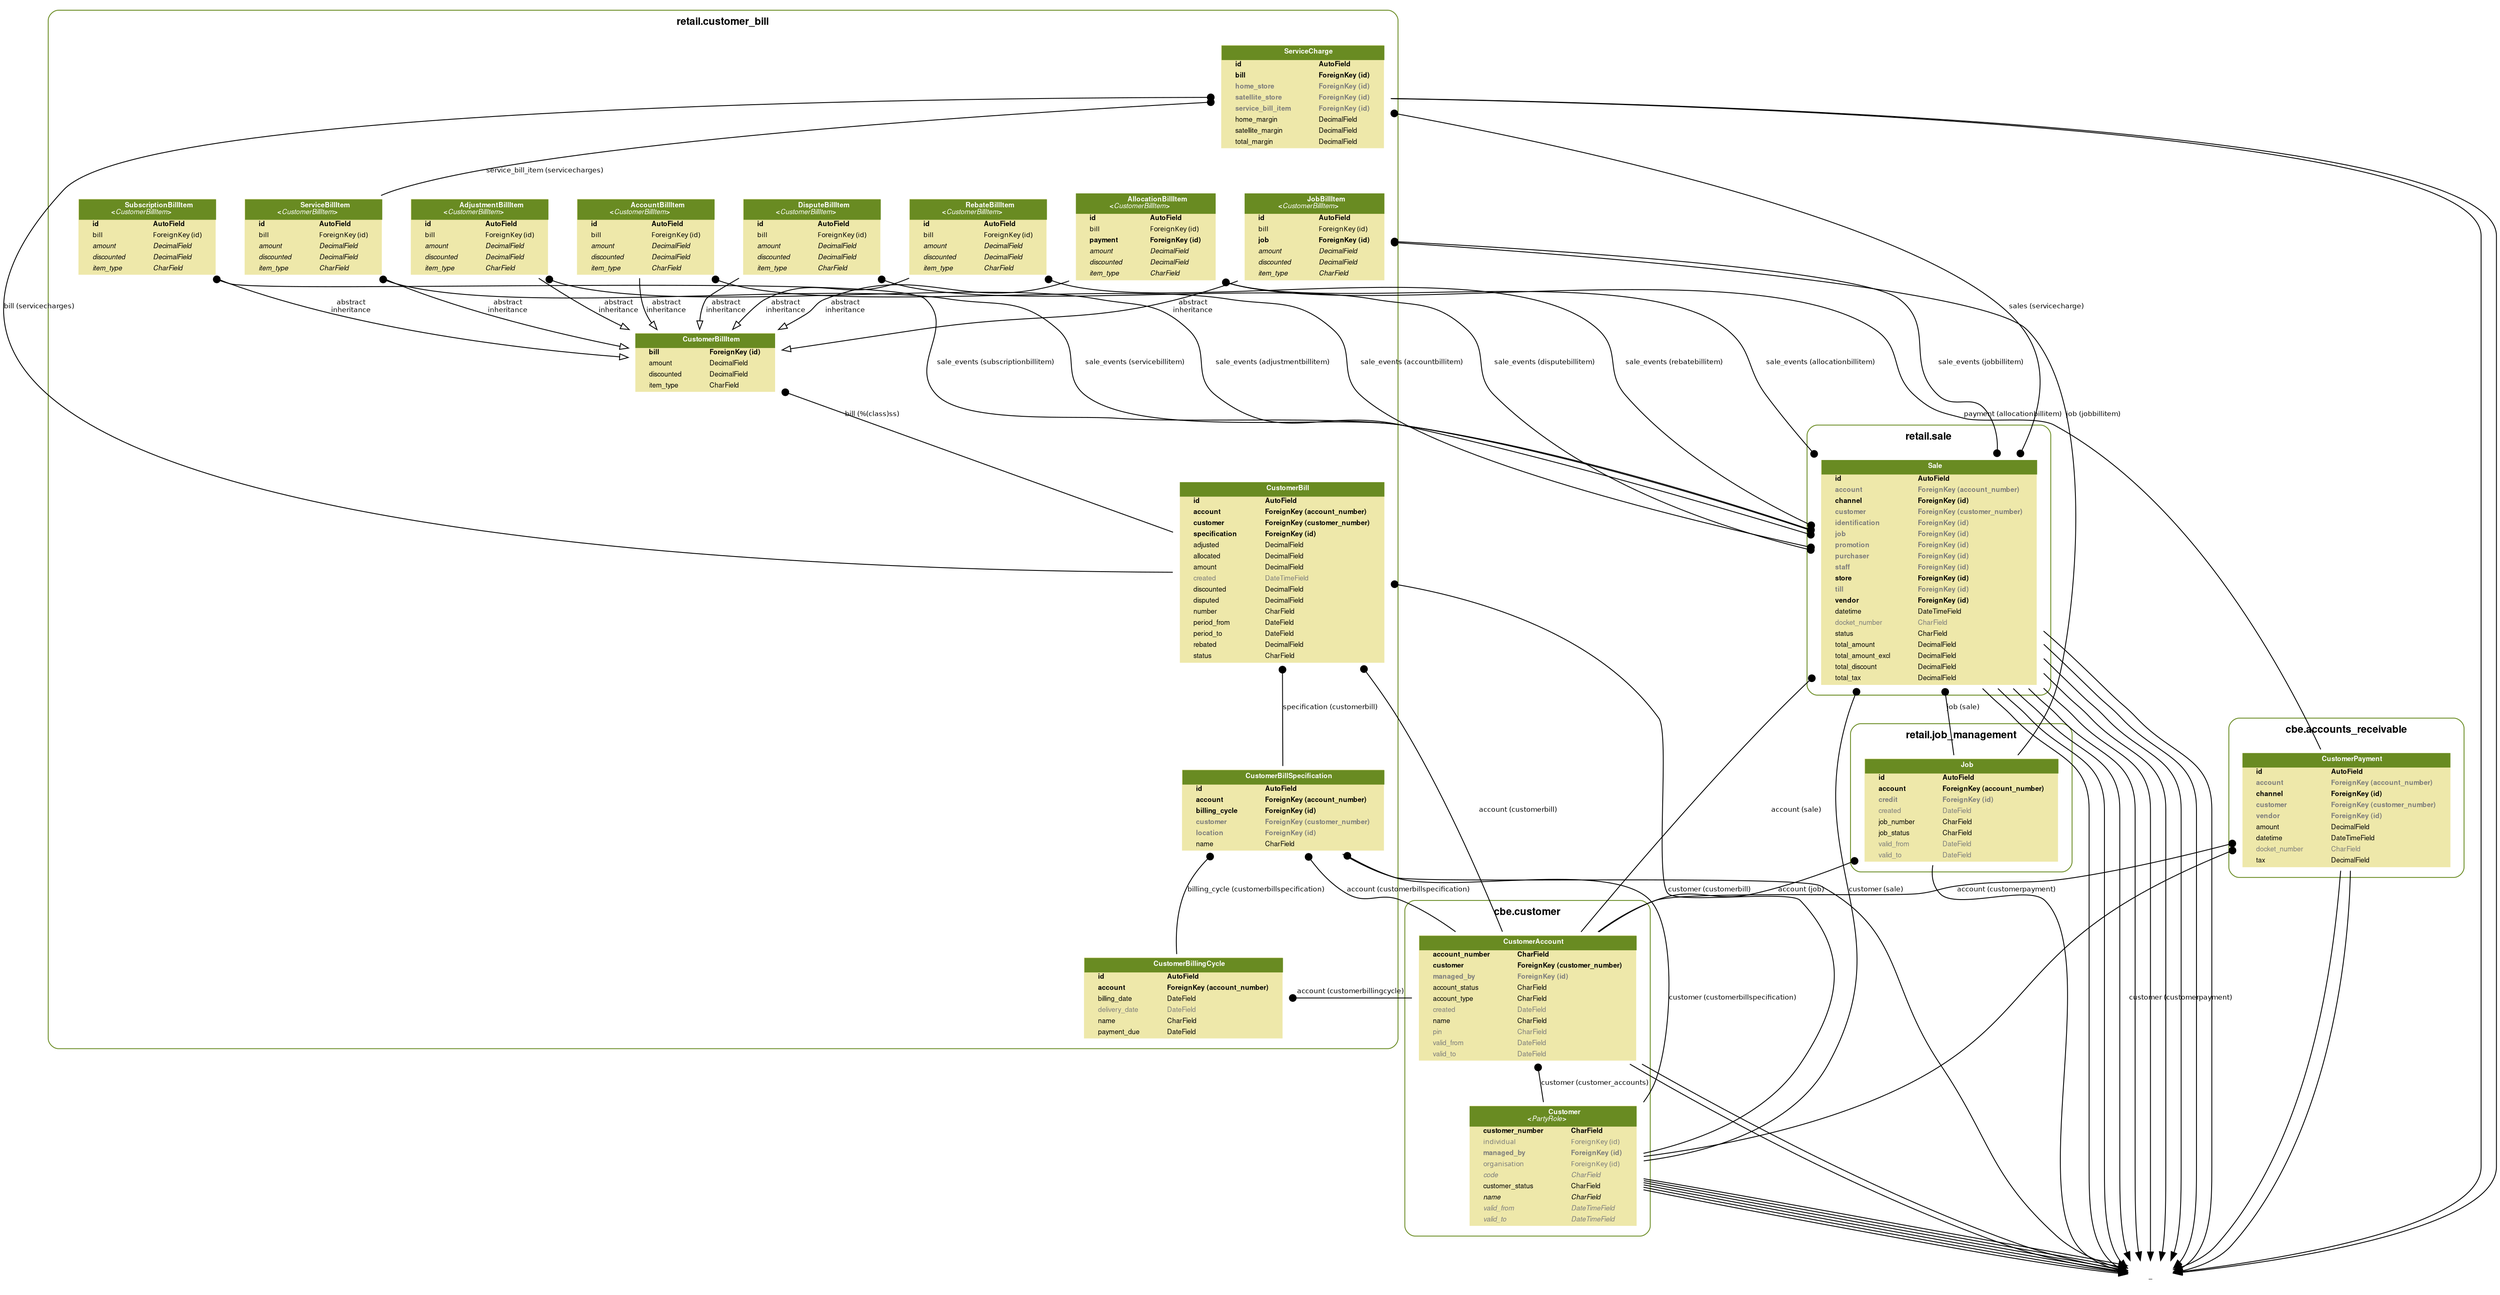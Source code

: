 digraph model_graph {
  // Dotfile by Django-Extensions graph_models
  // Created: 2018-01-16 10:15
  // Cli Options: -I CustomerBillingCycle,CustomerBillSpecification,CustomerBill,CustomerBillItem,AccountBillItem,JobBillItem,SubscriptionBillItem,ServiceBillItem,RebateBillItem,AllocationBillItem,AdjustmentBillItem,DisputeBillItem,ServiceCharge,Customer,CustomerAccount,Sale,Job,CustomerPayment

  fontname = "Helvetica"
  fontsize = 8
  splines  = true

  node [
    fontname = "Helvetica"
    fontsize = 8
    shape = "plaintext"
  ]

  edge [
    fontname = "Helvetica"
    fontsize = 8
  ]

  // Labels
  subgraph cluster_cbe_customer {
    label=<
          <TABLE BORDER="0" CELLBORDER="0" CELLSPACING="0">
          <TR><TD COLSPAN="2" CELLPADDING="4" ALIGN="CENTER">
          <FONT FACE="Helvetica Bold" COLOR="Black" POINT-SIZE="12">
          cbe.customer
          </FONT>
          </TD></TR>
          </TABLE>
          >
    color=olivedrab4
    style="rounded"
  
    cbe_customer_models_Customer [label=<
      <TABLE BGCOLOR="palegoldenrod" BORDER="0" CELLBORDER="0" CELLSPACING="0">
      <TR><TD COLSPAN="2" CELLPADDING="4" ALIGN="CENTER" BGCOLOR="olivedrab4">
      <FONT FACE="Helvetica Bold" COLOR="white">
      Customer<BR/>&lt;<FONT FACE="Helvetica Italic">PartyRole</FONT>&gt;
      </FONT></TD></TR>
    
      <TR><TD ALIGN="LEFT" BORDER="0">
      <FONT FACE="Helvetica Bold">customer_number</FONT>
      </TD><TD ALIGN="LEFT">
      <FONT FACE="Helvetica Bold">CharField</FONT>
      </TD></TR>
    
      <TR><TD ALIGN="LEFT" BORDER="0">
      <FONT COLOR="#7B7B7B" FACE="Helvetica ItalicBold">individual</FONT>
      </TD><TD ALIGN="LEFT">
      <FONT COLOR="#7B7B7B" FACE="Helvetica ItalicBold">ForeignKey (id)</FONT>
      </TD></TR>
    
      <TR><TD ALIGN="LEFT" BORDER="0">
      <FONT COLOR="#7B7B7B" FACE="Helvetica Bold">managed_by</FONT>
      </TD><TD ALIGN="LEFT">
      <FONT COLOR="#7B7B7B" FACE="Helvetica Bold">ForeignKey (id)</FONT>
      </TD></TR>
    
      <TR><TD ALIGN="LEFT" BORDER="0">
      <FONT COLOR="#7B7B7B" FACE="Helvetica ItalicBold">organisation</FONT>
      </TD><TD ALIGN="LEFT">
      <FONT COLOR="#7B7B7B" FACE="Helvetica ItalicBold">ForeignKey (id)</FONT>
      </TD></TR>
    
      <TR><TD ALIGN="LEFT" BORDER="0">
      <FONT COLOR="#7B7B7B" FACE="Helvetica Italic">code</FONT>
      </TD><TD ALIGN="LEFT">
      <FONT COLOR="#7B7B7B" FACE="Helvetica Italic">CharField</FONT>
      </TD></TR>
    
      <TR><TD ALIGN="LEFT" BORDER="0">
      <FONT FACE="Helvetica ">customer_status</FONT>
      </TD><TD ALIGN="LEFT">
      <FONT FACE="Helvetica ">CharField</FONT>
      </TD></TR>
    
      <TR><TD ALIGN="LEFT" BORDER="0">
      <FONT FACE="Helvetica Italic">name</FONT>
      </TD><TD ALIGN="LEFT">
      <FONT FACE="Helvetica Italic">CharField</FONT>
      </TD></TR>
    
      <TR><TD ALIGN="LEFT" BORDER="0">
      <FONT COLOR="#7B7B7B" FACE="Helvetica Italic">valid_from</FONT>
      </TD><TD ALIGN="LEFT">
      <FONT COLOR="#7B7B7B" FACE="Helvetica Italic">DateTimeField</FONT>
      </TD></TR>
    
      <TR><TD ALIGN="LEFT" BORDER="0">
      <FONT COLOR="#7B7B7B" FACE="Helvetica Italic">valid_to</FONT>
      </TD><TD ALIGN="LEFT">
      <FONT COLOR="#7B7B7B" FACE="Helvetica Italic">DateTimeField</FONT>
      </TD></TR>
    
      </TABLE>
      >]
  
    cbe_customer_models_CustomerAccount [label=<
      <TABLE BGCOLOR="palegoldenrod" BORDER="0" CELLBORDER="0" CELLSPACING="0">
      <TR><TD COLSPAN="2" CELLPADDING="4" ALIGN="CENTER" BGCOLOR="olivedrab4">
      <FONT FACE="Helvetica Bold" COLOR="white">
      CustomerAccount
      </FONT></TD></TR>
    
      <TR><TD ALIGN="LEFT" BORDER="0">
      <FONT FACE="Helvetica Bold">account_number</FONT>
      </TD><TD ALIGN="LEFT">
      <FONT FACE="Helvetica Bold">CharField</FONT>
      </TD></TR>
    
      <TR><TD ALIGN="LEFT" BORDER="0">
      <FONT FACE="Helvetica Bold">customer</FONT>
      </TD><TD ALIGN="LEFT">
      <FONT FACE="Helvetica Bold">ForeignKey (customer_number)</FONT>
      </TD></TR>
    
      <TR><TD ALIGN="LEFT" BORDER="0">
      <FONT COLOR="#7B7B7B" FACE="Helvetica Bold">managed_by</FONT>
      </TD><TD ALIGN="LEFT">
      <FONT COLOR="#7B7B7B" FACE="Helvetica Bold">ForeignKey (id)</FONT>
      </TD></TR>
    
      <TR><TD ALIGN="LEFT" BORDER="0">
      <FONT FACE="Helvetica ">account_status</FONT>
      </TD><TD ALIGN="LEFT">
      <FONT FACE="Helvetica ">CharField</FONT>
      </TD></TR>
    
      <TR><TD ALIGN="LEFT" BORDER="0">
      <FONT FACE="Helvetica ">account_type</FONT>
      </TD><TD ALIGN="LEFT">
      <FONT FACE="Helvetica ">CharField</FONT>
      </TD></TR>
    
      <TR><TD ALIGN="LEFT" BORDER="0">
      <FONT COLOR="#7B7B7B" FACE="Helvetica ">created</FONT>
      </TD><TD ALIGN="LEFT">
      <FONT COLOR="#7B7B7B" FACE="Helvetica ">DateField</FONT>
      </TD></TR>
    
      <TR><TD ALIGN="LEFT" BORDER="0">
      <FONT FACE="Helvetica ">name</FONT>
      </TD><TD ALIGN="LEFT">
      <FONT FACE="Helvetica ">CharField</FONT>
      </TD></TR>
    
      <TR><TD ALIGN="LEFT" BORDER="0">
      <FONT COLOR="#7B7B7B" FACE="Helvetica ">pin</FONT>
      </TD><TD ALIGN="LEFT">
      <FONT COLOR="#7B7B7B" FACE="Helvetica ">CharField</FONT>
      </TD></TR>
    
      <TR><TD ALIGN="LEFT" BORDER="0">
      <FONT COLOR="#7B7B7B" FACE="Helvetica ">valid_from</FONT>
      </TD><TD ALIGN="LEFT">
      <FONT COLOR="#7B7B7B" FACE="Helvetica ">DateField</FONT>
      </TD></TR>
    
      <TR><TD ALIGN="LEFT" BORDER="0">
      <FONT COLOR="#7B7B7B" FACE="Helvetica ">valid_to</FONT>
      </TD><TD ALIGN="LEFT">
      <FONT COLOR="#7B7B7B" FACE="Helvetica ">DateField</FONT>
      </TD></TR>
    
      </TABLE>
      >]

  }
  subgraph cluster_cbe_accounts_receivable {
    label=<
          <TABLE BORDER="0" CELLBORDER="0" CELLSPACING="0">
          <TR><TD COLSPAN="2" CELLPADDING="4" ALIGN="CENTER">
          <FONT FACE="Helvetica Bold" COLOR="Black" POINT-SIZE="12">
          cbe.accounts_receivable
          </FONT>
          </TD></TR>
          </TABLE>
          >
    color=olivedrab4
    style="rounded"
  
    cbe_accounts_receivable_models_CustomerPayment [label=<
      <TABLE BGCOLOR="palegoldenrod" BORDER="0" CELLBORDER="0" CELLSPACING="0">
      <TR><TD COLSPAN="2" CELLPADDING="4" ALIGN="CENTER" BGCOLOR="olivedrab4">
      <FONT FACE="Helvetica Bold" COLOR="white">
      CustomerPayment
      </FONT></TD></TR>
    
      <TR><TD ALIGN="LEFT" BORDER="0">
      <FONT FACE="Helvetica Bold">id</FONT>
      </TD><TD ALIGN="LEFT">
      <FONT FACE="Helvetica Bold">AutoField</FONT>
      </TD></TR>
    
      <TR><TD ALIGN="LEFT" BORDER="0">
      <FONT COLOR="#7B7B7B" FACE="Helvetica Bold">account</FONT>
      </TD><TD ALIGN="LEFT">
      <FONT COLOR="#7B7B7B" FACE="Helvetica Bold">ForeignKey (account_number)</FONT>
      </TD></TR>
    
      <TR><TD ALIGN="LEFT" BORDER="0">
      <FONT FACE="Helvetica Bold">channel</FONT>
      </TD><TD ALIGN="LEFT">
      <FONT FACE="Helvetica Bold">ForeignKey (id)</FONT>
      </TD></TR>
    
      <TR><TD ALIGN="LEFT" BORDER="0">
      <FONT COLOR="#7B7B7B" FACE="Helvetica Bold">customer</FONT>
      </TD><TD ALIGN="LEFT">
      <FONT COLOR="#7B7B7B" FACE="Helvetica Bold">ForeignKey (customer_number)</FONT>
      </TD></TR>
    
      <TR><TD ALIGN="LEFT" BORDER="0">
      <FONT COLOR="#7B7B7B" FACE="Helvetica Bold">vendor</FONT>
      </TD><TD ALIGN="LEFT">
      <FONT COLOR="#7B7B7B" FACE="Helvetica Bold">ForeignKey (id)</FONT>
      </TD></TR>
    
      <TR><TD ALIGN="LEFT" BORDER="0">
      <FONT FACE="Helvetica ">amount</FONT>
      </TD><TD ALIGN="LEFT">
      <FONT FACE="Helvetica ">DecimalField</FONT>
      </TD></TR>
    
      <TR><TD ALIGN="LEFT" BORDER="0">
      <FONT FACE="Helvetica ">datetime</FONT>
      </TD><TD ALIGN="LEFT">
      <FONT FACE="Helvetica ">DateTimeField</FONT>
      </TD></TR>
    
      <TR><TD ALIGN="LEFT" BORDER="0">
      <FONT COLOR="#7B7B7B" FACE="Helvetica ">docket_number</FONT>
      </TD><TD ALIGN="LEFT">
      <FONT COLOR="#7B7B7B" FACE="Helvetica ">CharField</FONT>
      </TD></TR>
    
      <TR><TD ALIGN="LEFT" BORDER="0">
      <FONT FACE="Helvetica ">tax</FONT>
      </TD><TD ALIGN="LEFT">
      <FONT FACE="Helvetica ">DecimalField</FONT>
      </TD></TR>
    
      </TABLE>
      >]

  }
  subgraph cluster_retail_sale {
    label=<
          <TABLE BORDER="0" CELLBORDER="0" CELLSPACING="0">
          <TR><TD COLSPAN="2" CELLPADDING="4" ALIGN="CENTER">
          <FONT FACE="Helvetica Bold" COLOR="Black" POINT-SIZE="12">
          retail.sale
          </FONT>
          </TD></TR>
          </TABLE>
          >
    color=olivedrab4
    style="rounded"
  
    retail_sale_models_Sale [label=<
      <TABLE BGCOLOR="palegoldenrod" BORDER="0" CELLBORDER="0" CELLSPACING="0">
      <TR><TD COLSPAN="2" CELLPADDING="4" ALIGN="CENTER" BGCOLOR="olivedrab4">
      <FONT FACE="Helvetica Bold" COLOR="white">
      Sale
      </FONT></TD></TR>
    
      <TR><TD ALIGN="LEFT" BORDER="0">
      <FONT FACE="Helvetica Bold">id</FONT>
      </TD><TD ALIGN="LEFT">
      <FONT FACE="Helvetica Bold">AutoField</FONT>
      </TD></TR>
    
      <TR><TD ALIGN="LEFT" BORDER="0">
      <FONT COLOR="#7B7B7B" FACE="Helvetica Bold">account</FONT>
      </TD><TD ALIGN="LEFT">
      <FONT COLOR="#7B7B7B" FACE="Helvetica Bold">ForeignKey (account_number)</FONT>
      </TD></TR>
    
      <TR><TD ALIGN="LEFT" BORDER="0">
      <FONT FACE="Helvetica Bold">channel</FONT>
      </TD><TD ALIGN="LEFT">
      <FONT FACE="Helvetica Bold">ForeignKey (id)</FONT>
      </TD></TR>
    
      <TR><TD ALIGN="LEFT" BORDER="0">
      <FONT COLOR="#7B7B7B" FACE="Helvetica Bold">customer</FONT>
      </TD><TD ALIGN="LEFT">
      <FONT COLOR="#7B7B7B" FACE="Helvetica Bold">ForeignKey (customer_number)</FONT>
      </TD></TR>
    
      <TR><TD ALIGN="LEFT" BORDER="0">
      <FONT COLOR="#7B7B7B" FACE="Helvetica Bold">identification</FONT>
      </TD><TD ALIGN="LEFT">
      <FONT COLOR="#7B7B7B" FACE="Helvetica Bold">ForeignKey (id)</FONT>
      </TD></TR>
    
      <TR><TD ALIGN="LEFT" BORDER="0">
      <FONT COLOR="#7B7B7B" FACE="Helvetica Bold">job</FONT>
      </TD><TD ALIGN="LEFT">
      <FONT COLOR="#7B7B7B" FACE="Helvetica Bold">ForeignKey (id)</FONT>
      </TD></TR>
    
      <TR><TD ALIGN="LEFT" BORDER="0">
      <FONT COLOR="#7B7B7B" FACE="Helvetica Bold">promotion</FONT>
      </TD><TD ALIGN="LEFT">
      <FONT COLOR="#7B7B7B" FACE="Helvetica Bold">ForeignKey (id)</FONT>
      </TD></TR>
    
      <TR><TD ALIGN="LEFT" BORDER="0">
      <FONT COLOR="#7B7B7B" FACE="Helvetica Bold">purchaser</FONT>
      </TD><TD ALIGN="LEFT">
      <FONT COLOR="#7B7B7B" FACE="Helvetica Bold">ForeignKey (id)</FONT>
      </TD></TR>
    
      <TR><TD ALIGN="LEFT" BORDER="0">
      <FONT COLOR="#7B7B7B" FACE="Helvetica Bold">staff</FONT>
      </TD><TD ALIGN="LEFT">
      <FONT COLOR="#7B7B7B" FACE="Helvetica Bold">ForeignKey (id)</FONT>
      </TD></TR>
    
      <TR><TD ALIGN="LEFT" BORDER="0">
      <FONT FACE="Helvetica Bold">store</FONT>
      </TD><TD ALIGN="LEFT">
      <FONT FACE="Helvetica Bold">ForeignKey (id)</FONT>
      </TD></TR>
    
      <TR><TD ALIGN="LEFT" BORDER="0">
      <FONT COLOR="#7B7B7B" FACE="Helvetica Bold">till</FONT>
      </TD><TD ALIGN="LEFT">
      <FONT COLOR="#7B7B7B" FACE="Helvetica Bold">ForeignKey (id)</FONT>
      </TD></TR>
    
      <TR><TD ALIGN="LEFT" BORDER="0">
      <FONT FACE="Helvetica Bold">vendor</FONT>
      </TD><TD ALIGN="LEFT">
      <FONT FACE="Helvetica Bold">ForeignKey (id)</FONT>
      </TD></TR>
    
      <TR><TD ALIGN="LEFT" BORDER="0">
      <FONT FACE="Helvetica ">datetime</FONT>
      </TD><TD ALIGN="LEFT">
      <FONT FACE="Helvetica ">DateTimeField</FONT>
      </TD></TR>
    
      <TR><TD ALIGN="LEFT" BORDER="0">
      <FONT COLOR="#7B7B7B" FACE="Helvetica ">docket_number</FONT>
      </TD><TD ALIGN="LEFT">
      <FONT COLOR="#7B7B7B" FACE="Helvetica ">CharField</FONT>
      </TD></TR>
    
      <TR><TD ALIGN="LEFT" BORDER="0">
      <FONT FACE="Helvetica ">status</FONT>
      </TD><TD ALIGN="LEFT">
      <FONT FACE="Helvetica ">CharField</FONT>
      </TD></TR>
    
      <TR><TD ALIGN="LEFT" BORDER="0">
      <FONT FACE="Helvetica ">total_amount</FONT>
      </TD><TD ALIGN="LEFT">
      <FONT FACE="Helvetica ">DecimalField</FONT>
      </TD></TR>
    
      <TR><TD ALIGN="LEFT" BORDER="0">
      <FONT FACE="Helvetica ">total_amount_excl</FONT>
      </TD><TD ALIGN="LEFT">
      <FONT FACE="Helvetica ">DecimalField</FONT>
      </TD></TR>
    
      <TR><TD ALIGN="LEFT" BORDER="0">
      <FONT FACE="Helvetica ">total_discount</FONT>
      </TD><TD ALIGN="LEFT">
      <FONT FACE="Helvetica ">DecimalField</FONT>
      </TD></TR>
    
      <TR><TD ALIGN="LEFT" BORDER="0">
      <FONT FACE="Helvetica ">total_tax</FONT>
      </TD><TD ALIGN="LEFT">
      <FONT FACE="Helvetica ">DecimalField</FONT>
      </TD></TR>
    
      </TABLE>
      >]

  }
  subgraph cluster_retail_customer_bill {
    label=<
          <TABLE BORDER="0" CELLBORDER="0" CELLSPACING="0">
          <TR><TD COLSPAN="2" CELLPADDING="4" ALIGN="CENTER">
          <FONT FACE="Helvetica Bold" COLOR="Black" POINT-SIZE="12">
          retail.customer_bill
          </FONT>
          </TD></TR>
          </TABLE>
          >
    color=olivedrab4
    style="rounded"
  
    retail_customer_bill_models_CustomerBillItem [label=<
      <TABLE BGCOLOR="palegoldenrod" BORDER="0" CELLBORDER="0" CELLSPACING="0">
      <TR><TD COLSPAN="2" CELLPADDING="4" ALIGN="CENTER" BGCOLOR="olivedrab4">
      <FONT FACE="Helvetica Bold" COLOR="white">
      CustomerBillItem
      </FONT></TD></TR>
    
      <TR><TD ALIGN="LEFT" BORDER="0">
      <FONT FACE="Helvetica Bold">bill</FONT>
      </TD><TD ALIGN="LEFT">
      <FONT FACE="Helvetica Bold">ForeignKey (id)</FONT>
      </TD></TR>
    
      <TR><TD ALIGN="LEFT" BORDER="0">
      <FONT FACE="Helvetica ">amount</FONT>
      </TD><TD ALIGN="LEFT">
      <FONT FACE="Helvetica ">DecimalField</FONT>
      </TD></TR>
    
      <TR><TD ALIGN="LEFT" BORDER="0">
      <FONT FACE="Helvetica ">discounted</FONT>
      </TD><TD ALIGN="LEFT">
      <FONT FACE="Helvetica ">DecimalField</FONT>
      </TD></TR>
    
      <TR><TD ALIGN="LEFT" BORDER="0">
      <FONT FACE="Helvetica ">item_type</FONT>
      </TD><TD ALIGN="LEFT">
      <FONT FACE="Helvetica ">CharField</FONT>
      </TD></TR>
    
      </TABLE>
      >]
  
    retail_customer_bill_models_CustomerBillingCycle [label=<
      <TABLE BGCOLOR="palegoldenrod" BORDER="0" CELLBORDER="0" CELLSPACING="0">
      <TR><TD COLSPAN="2" CELLPADDING="4" ALIGN="CENTER" BGCOLOR="olivedrab4">
      <FONT FACE="Helvetica Bold" COLOR="white">
      CustomerBillingCycle
      </FONT></TD></TR>
    
      <TR><TD ALIGN="LEFT" BORDER="0">
      <FONT FACE="Helvetica Bold">id</FONT>
      </TD><TD ALIGN="LEFT">
      <FONT FACE="Helvetica Bold">AutoField</FONT>
      </TD></TR>
    
      <TR><TD ALIGN="LEFT" BORDER="0">
      <FONT FACE="Helvetica Bold">account</FONT>
      </TD><TD ALIGN="LEFT">
      <FONT FACE="Helvetica Bold">ForeignKey (account_number)</FONT>
      </TD></TR>
    
      <TR><TD ALIGN="LEFT" BORDER="0">
      <FONT FACE="Helvetica ">billing_date</FONT>
      </TD><TD ALIGN="LEFT">
      <FONT FACE="Helvetica ">DateField</FONT>
      </TD></TR>
    
      <TR><TD ALIGN="LEFT" BORDER="0">
      <FONT COLOR="#7B7B7B" FACE="Helvetica ">delivery_date</FONT>
      </TD><TD ALIGN="LEFT">
      <FONT COLOR="#7B7B7B" FACE="Helvetica ">DateField</FONT>
      </TD></TR>
    
      <TR><TD ALIGN="LEFT" BORDER="0">
      <FONT FACE="Helvetica ">name</FONT>
      </TD><TD ALIGN="LEFT">
      <FONT FACE="Helvetica ">CharField</FONT>
      </TD></TR>
    
      <TR><TD ALIGN="LEFT" BORDER="0">
      <FONT FACE="Helvetica ">payment_due</FONT>
      </TD><TD ALIGN="LEFT">
      <FONT FACE="Helvetica ">DateField</FONT>
      </TD></TR>
    
      </TABLE>
      >]
  
    retail_customer_bill_models_CustomerBillSpecification [label=<
      <TABLE BGCOLOR="palegoldenrod" BORDER="0" CELLBORDER="0" CELLSPACING="0">
      <TR><TD COLSPAN="2" CELLPADDING="4" ALIGN="CENTER" BGCOLOR="olivedrab4">
      <FONT FACE="Helvetica Bold" COLOR="white">
      CustomerBillSpecification
      </FONT></TD></TR>
    
      <TR><TD ALIGN="LEFT" BORDER="0">
      <FONT FACE="Helvetica Bold">id</FONT>
      </TD><TD ALIGN="LEFT">
      <FONT FACE="Helvetica Bold">AutoField</FONT>
      </TD></TR>
    
      <TR><TD ALIGN="LEFT" BORDER="0">
      <FONT FACE="Helvetica Bold">account</FONT>
      </TD><TD ALIGN="LEFT">
      <FONT FACE="Helvetica Bold">ForeignKey (account_number)</FONT>
      </TD></TR>
    
      <TR><TD ALIGN="LEFT" BORDER="0">
      <FONT FACE="Helvetica Bold">billing_cycle</FONT>
      </TD><TD ALIGN="LEFT">
      <FONT FACE="Helvetica Bold">ForeignKey (id)</FONT>
      </TD></TR>
    
      <TR><TD ALIGN="LEFT" BORDER="0">
      <FONT COLOR="#7B7B7B" FACE="Helvetica Bold">customer</FONT>
      </TD><TD ALIGN="LEFT">
      <FONT COLOR="#7B7B7B" FACE="Helvetica Bold">ForeignKey (customer_number)</FONT>
      </TD></TR>
    
      <TR><TD ALIGN="LEFT" BORDER="0">
      <FONT COLOR="#7B7B7B" FACE="Helvetica Bold">location</FONT>
      </TD><TD ALIGN="LEFT">
      <FONT COLOR="#7B7B7B" FACE="Helvetica Bold">ForeignKey (id)</FONT>
      </TD></TR>
    
      <TR><TD ALIGN="LEFT" BORDER="0">
      <FONT FACE="Helvetica ">name</FONT>
      </TD><TD ALIGN="LEFT">
      <FONT FACE="Helvetica ">CharField</FONT>
      </TD></TR>
    
      </TABLE>
      >]
  
    retail_customer_bill_models_CustomerBill [label=<
      <TABLE BGCOLOR="palegoldenrod" BORDER="0" CELLBORDER="0" CELLSPACING="0">
      <TR><TD COLSPAN="2" CELLPADDING="4" ALIGN="CENTER" BGCOLOR="olivedrab4">
      <FONT FACE="Helvetica Bold" COLOR="white">
      CustomerBill
      </FONT></TD></TR>
    
      <TR><TD ALIGN="LEFT" BORDER="0">
      <FONT FACE="Helvetica Bold">id</FONT>
      </TD><TD ALIGN="LEFT">
      <FONT FACE="Helvetica Bold">AutoField</FONT>
      </TD></TR>
    
      <TR><TD ALIGN="LEFT" BORDER="0">
      <FONT FACE="Helvetica Bold">account</FONT>
      </TD><TD ALIGN="LEFT">
      <FONT FACE="Helvetica Bold">ForeignKey (account_number)</FONT>
      </TD></TR>
    
      <TR><TD ALIGN="LEFT" BORDER="0">
      <FONT FACE="Helvetica Bold">customer</FONT>
      </TD><TD ALIGN="LEFT">
      <FONT FACE="Helvetica Bold">ForeignKey (customer_number)</FONT>
      </TD></TR>
    
      <TR><TD ALIGN="LEFT" BORDER="0">
      <FONT FACE="Helvetica Bold">specification</FONT>
      </TD><TD ALIGN="LEFT">
      <FONT FACE="Helvetica Bold">ForeignKey (id)</FONT>
      </TD></TR>
    
      <TR><TD ALIGN="LEFT" BORDER="0">
      <FONT FACE="Helvetica ">adjusted</FONT>
      </TD><TD ALIGN="LEFT">
      <FONT FACE="Helvetica ">DecimalField</FONT>
      </TD></TR>
    
      <TR><TD ALIGN="LEFT" BORDER="0">
      <FONT FACE="Helvetica ">allocated</FONT>
      </TD><TD ALIGN="LEFT">
      <FONT FACE="Helvetica ">DecimalField</FONT>
      </TD></TR>
    
      <TR><TD ALIGN="LEFT" BORDER="0">
      <FONT FACE="Helvetica ">amount</FONT>
      </TD><TD ALIGN="LEFT">
      <FONT FACE="Helvetica ">DecimalField</FONT>
      </TD></TR>
    
      <TR><TD ALIGN="LEFT" BORDER="0">
      <FONT COLOR="#7B7B7B" FACE="Helvetica ">created</FONT>
      </TD><TD ALIGN="LEFT">
      <FONT COLOR="#7B7B7B" FACE="Helvetica ">DateTimeField</FONT>
      </TD></TR>
    
      <TR><TD ALIGN="LEFT" BORDER="0">
      <FONT FACE="Helvetica ">discounted</FONT>
      </TD><TD ALIGN="LEFT">
      <FONT FACE="Helvetica ">DecimalField</FONT>
      </TD></TR>
    
      <TR><TD ALIGN="LEFT" BORDER="0">
      <FONT FACE="Helvetica ">disputed</FONT>
      </TD><TD ALIGN="LEFT">
      <FONT FACE="Helvetica ">DecimalField</FONT>
      </TD></TR>
    
      <TR><TD ALIGN="LEFT" BORDER="0">
      <FONT FACE="Helvetica ">number</FONT>
      </TD><TD ALIGN="LEFT">
      <FONT FACE="Helvetica ">CharField</FONT>
      </TD></TR>
    
      <TR><TD ALIGN="LEFT" BORDER="0">
      <FONT FACE="Helvetica ">period_from</FONT>
      </TD><TD ALIGN="LEFT">
      <FONT FACE="Helvetica ">DateField</FONT>
      </TD></TR>
    
      <TR><TD ALIGN="LEFT" BORDER="0">
      <FONT FACE="Helvetica ">period_to</FONT>
      </TD><TD ALIGN="LEFT">
      <FONT FACE="Helvetica ">DateField</FONT>
      </TD></TR>
    
      <TR><TD ALIGN="LEFT" BORDER="0">
      <FONT FACE="Helvetica ">rebated</FONT>
      </TD><TD ALIGN="LEFT">
      <FONT FACE="Helvetica ">DecimalField</FONT>
      </TD></TR>
    
      <TR><TD ALIGN="LEFT" BORDER="0">
      <FONT FACE="Helvetica ">status</FONT>
      </TD><TD ALIGN="LEFT">
      <FONT FACE="Helvetica ">CharField</FONT>
      </TD></TR>
    
      </TABLE>
      >]
  
    retail_customer_bill_models_AccountBillItem [label=<
      <TABLE BGCOLOR="palegoldenrod" BORDER="0" CELLBORDER="0" CELLSPACING="0">
      <TR><TD COLSPAN="2" CELLPADDING="4" ALIGN="CENTER" BGCOLOR="olivedrab4">
      <FONT FACE="Helvetica Bold" COLOR="white">
      AccountBillItem<BR/>&lt;<FONT FACE="Helvetica Italic">CustomerBillItem</FONT>&gt;
      </FONT></TD></TR>
    
      <TR><TD ALIGN="LEFT" BORDER="0">
      <FONT FACE="Helvetica Bold">id</FONT>
      </TD><TD ALIGN="LEFT">
      <FONT FACE="Helvetica Bold">AutoField</FONT>
      </TD></TR>
    
      <TR><TD ALIGN="LEFT" BORDER="0">
      <FONT FACE="Helvetica ItalicBold">bill</FONT>
      </TD><TD ALIGN="LEFT">
      <FONT FACE="Helvetica ItalicBold">ForeignKey (id)</FONT>
      </TD></TR>
    
      <TR><TD ALIGN="LEFT" BORDER="0">
      <FONT FACE="Helvetica Italic">amount</FONT>
      </TD><TD ALIGN="LEFT">
      <FONT FACE="Helvetica Italic">DecimalField</FONT>
      </TD></TR>
    
      <TR><TD ALIGN="LEFT" BORDER="0">
      <FONT FACE="Helvetica Italic">discounted</FONT>
      </TD><TD ALIGN="LEFT">
      <FONT FACE="Helvetica Italic">DecimalField</FONT>
      </TD></TR>
    
      <TR><TD ALIGN="LEFT" BORDER="0">
      <FONT FACE="Helvetica Italic">item_type</FONT>
      </TD><TD ALIGN="LEFT">
      <FONT FACE="Helvetica Italic">CharField</FONT>
      </TD></TR>
    
      </TABLE>
      >]
  
    retail_customer_bill_models_JobBillItem [label=<
      <TABLE BGCOLOR="palegoldenrod" BORDER="0" CELLBORDER="0" CELLSPACING="0">
      <TR><TD COLSPAN="2" CELLPADDING="4" ALIGN="CENTER" BGCOLOR="olivedrab4">
      <FONT FACE="Helvetica Bold" COLOR="white">
      JobBillItem<BR/>&lt;<FONT FACE="Helvetica Italic">CustomerBillItem</FONT>&gt;
      </FONT></TD></TR>
    
      <TR><TD ALIGN="LEFT" BORDER="0">
      <FONT FACE="Helvetica Bold">id</FONT>
      </TD><TD ALIGN="LEFT">
      <FONT FACE="Helvetica Bold">AutoField</FONT>
      </TD></TR>
    
      <TR><TD ALIGN="LEFT" BORDER="0">
      <FONT FACE="Helvetica ItalicBold">bill</FONT>
      </TD><TD ALIGN="LEFT">
      <FONT FACE="Helvetica ItalicBold">ForeignKey (id)</FONT>
      </TD></TR>
    
      <TR><TD ALIGN="LEFT" BORDER="0">
      <FONT FACE="Helvetica Bold">job</FONT>
      </TD><TD ALIGN="LEFT">
      <FONT FACE="Helvetica Bold">ForeignKey (id)</FONT>
      </TD></TR>
    
      <TR><TD ALIGN="LEFT" BORDER="0">
      <FONT FACE="Helvetica Italic">amount</FONT>
      </TD><TD ALIGN="LEFT">
      <FONT FACE="Helvetica Italic">DecimalField</FONT>
      </TD></TR>
    
      <TR><TD ALIGN="LEFT" BORDER="0">
      <FONT FACE="Helvetica Italic">discounted</FONT>
      </TD><TD ALIGN="LEFT">
      <FONT FACE="Helvetica Italic">DecimalField</FONT>
      </TD></TR>
    
      <TR><TD ALIGN="LEFT" BORDER="0">
      <FONT FACE="Helvetica Italic">item_type</FONT>
      </TD><TD ALIGN="LEFT">
      <FONT FACE="Helvetica Italic">CharField</FONT>
      </TD></TR>
    
      </TABLE>
      >]
  
    retail_customer_bill_models_SubscriptionBillItem [label=<
      <TABLE BGCOLOR="palegoldenrod" BORDER="0" CELLBORDER="0" CELLSPACING="0">
      <TR><TD COLSPAN="2" CELLPADDING="4" ALIGN="CENTER" BGCOLOR="olivedrab4">
      <FONT FACE="Helvetica Bold" COLOR="white">
      SubscriptionBillItem<BR/>&lt;<FONT FACE="Helvetica Italic">CustomerBillItem</FONT>&gt;
      </FONT></TD></TR>
    
      <TR><TD ALIGN="LEFT" BORDER="0">
      <FONT FACE="Helvetica Bold">id</FONT>
      </TD><TD ALIGN="LEFT">
      <FONT FACE="Helvetica Bold">AutoField</FONT>
      </TD></TR>
    
      <TR><TD ALIGN="LEFT" BORDER="0">
      <FONT FACE="Helvetica ItalicBold">bill</FONT>
      </TD><TD ALIGN="LEFT">
      <FONT FACE="Helvetica ItalicBold">ForeignKey (id)</FONT>
      </TD></TR>
    
      <TR><TD ALIGN="LEFT" BORDER="0">
      <FONT FACE="Helvetica Italic">amount</FONT>
      </TD><TD ALIGN="LEFT">
      <FONT FACE="Helvetica Italic">DecimalField</FONT>
      </TD></TR>
    
      <TR><TD ALIGN="LEFT" BORDER="0">
      <FONT FACE="Helvetica Italic">discounted</FONT>
      </TD><TD ALIGN="LEFT">
      <FONT FACE="Helvetica Italic">DecimalField</FONT>
      </TD></TR>
    
      <TR><TD ALIGN="LEFT" BORDER="0">
      <FONT FACE="Helvetica Italic">item_type</FONT>
      </TD><TD ALIGN="LEFT">
      <FONT FACE="Helvetica Italic">CharField</FONT>
      </TD></TR>
    
      </TABLE>
      >]
  
    retail_customer_bill_models_ServiceBillItem [label=<
      <TABLE BGCOLOR="palegoldenrod" BORDER="0" CELLBORDER="0" CELLSPACING="0">
      <TR><TD COLSPAN="2" CELLPADDING="4" ALIGN="CENTER" BGCOLOR="olivedrab4">
      <FONT FACE="Helvetica Bold" COLOR="white">
      ServiceBillItem<BR/>&lt;<FONT FACE="Helvetica Italic">CustomerBillItem</FONT>&gt;
      </FONT></TD></TR>
    
      <TR><TD ALIGN="LEFT" BORDER="0">
      <FONT FACE="Helvetica Bold">id</FONT>
      </TD><TD ALIGN="LEFT">
      <FONT FACE="Helvetica Bold">AutoField</FONT>
      </TD></TR>
    
      <TR><TD ALIGN="LEFT" BORDER="0">
      <FONT FACE="Helvetica ItalicBold">bill</FONT>
      </TD><TD ALIGN="LEFT">
      <FONT FACE="Helvetica ItalicBold">ForeignKey (id)</FONT>
      </TD></TR>
    
      <TR><TD ALIGN="LEFT" BORDER="0">
      <FONT FACE="Helvetica Italic">amount</FONT>
      </TD><TD ALIGN="LEFT">
      <FONT FACE="Helvetica Italic">DecimalField</FONT>
      </TD></TR>
    
      <TR><TD ALIGN="LEFT" BORDER="0">
      <FONT FACE="Helvetica Italic">discounted</FONT>
      </TD><TD ALIGN="LEFT">
      <FONT FACE="Helvetica Italic">DecimalField</FONT>
      </TD></TR>
    
      <TR><TD ALIGN="LEFT" BORDER="0">
      <FONT FACE="Helvetica Italic">item_type</FONT>
      </TD><TD ALIGN="LEFT">
      <FONT FACE="Helvetica Italic">CharField</FONT>
      </TD></TR>
    
      </TABLE>
      >]
  
    retail_customer_bill_models_RebateBillItem [label=<
      <TABLE BGCOLOR="palegoldenrod" BORDER="0" CELLBORDER="0" CELLSPACING="0">
      <TR><TD COLSPAN="2" CELLPADDING="4" ALIGN="CENTER" BGCOLOR="olivedrab4">
      <FONT FACE="Helvetica Bold" COLOR="white">
      RebateBillItem<BR/>&lt;<FONT FACE="Helvetica Italic">CustomerBillItem</FONT>&gt;
      </FONT></TD></TR>
    
      <TR><TD ALIGN="LEFT" BORDER="0">
      <FONT FACE="Helvetica Bold">id</FONT>
      </TD><TD ALIGN="LEFT">
      <FONT FACE="Helvetica Bold">AutoField</FONT>
      </TD></TR>
    
      <TR><TD ALIGN="LEFT" BORDER="0">
      <FONT FACE="Helvetica ItalicBold">bill</FONT>
      </TD><TD ALIGN="LEFT">
      <FONT FACE="Helvetica ItalicBold">ForeignKey (id)</FONT>
      </TD></TR>
    
      <TR><TD ALIGN="LEFT" BORDER="0">
      <FONT FACE="Helvetica Italic">amount</FONT>
      </TD><TD ALIGN="LEFT">
      <FONT FACE="Helvetica Italic">DecimalField</FONT>
      </TD></TR>
    
      <TR><TD ALIGN="LEFT" BORDER="0">
      <FONT FACE="Helvetica Italic">discounted</FONT>
      </TD><TD ALIGN="LEFT">
      <FONT FACE="Helvetica Italic">DecimalField</FONT>
      </TD></TR>
    
      <TR><TD ALIGN="LEFT" BORDER="0">
      <FONT FACE="Helvetica Italic">item_type</FONT>
      </TD><TD ALIGN="LEFT">
      <FONT FACE="Helvetica Italic">CharField</FONT>
      </TD></TR>
    
      </TABLE>
      >]
  
    retail_customer_bill_models_AllocationBillItem [label=<
      <TABLE BGCOLOR="palegoldenrod" BORDER="0" CELLBORDER="0" CELLSPACING="0">
      <TR><TD COLSPAN="2" CELLPADDING="4" ALIGN="CENTER" BGCOLOR="olivedrab4">
      <FONT FACE="Helvetica Bold" COLOR="white">
      AllocationBillItem<BR/>&lt;<FONT FACE="Helvetica Italic">CustomerBillItem</FONT>&gt;
      </FONT></TD></TR>
    
      <TR><TD ALIGN="LEFT" BORDER="0">
      <FONT FACE="Helvetica Bold">id</FONT>
      </TD><TD ALIGN="LEFT">
      <FONT FACE="Helvetica Bold">AutoField</FONT>
      </TD></TR>
    
      <TR><TD ALIGN="LEFT" BORDER="0">
      <FONT FACE="Helvetica ItalicBold">bill</FONT>
      </TD><TD ALIGN="LEFT">
      <FONT FACE="Helvetica ItalicBold">ForeignKey (id)</FONT>
      </TD></TR>
    
      <TR><TD ALIGN="LEFT" BORDER="0">
      <FONT FACE="Helvetica Bold">payment</FONT>
      </TD><TD ALIGN="LEFT">
      <FONT FACE="Helvetica Bold">ForeignKey (id)</FONT>
      </TD></TR>
    
      <TR><TD ALIGN="LEFT" BORDER="0">
      <FONT FACE="Helvetica Italic">amount</FONT>
      </TD><TD ALIGN="LEFT">
      <FONT FACE="Helvetica Italic">DecimalField</FONT>
      </TD></TR>
    
      <TR><TD ALIGN="LEFT" BORDER="0">
      <FONT FACE="Helvetica Italic">discounted</FONT>
      </TD><TD ALIGN="LEFT">
      <FONT FACE="Helvetica Italic">DecimalField</FONT>
      </TD></TR>
    
      <TR><TD ALIGN="LEFT" BORDER="0">
      <FONT FACE="Helvetica Italic">item_type</FONT>
      </TD><TD ALIGN="LEFT">
      <FONT FACE="Helvetica Italic">CharField</FONT>
      </TD></TR>
    
      </TABLE>
      >]
  
    retail_customer_bill_models_AdjustmentBillItem [label=<
      <TABLE BGCOLOR="palegoldenrod" BORDER="0" CELLBORDER="0" CELLSPACING="0">
      <TR><TD COLSPAN="2" CELLPADDING="4" ALIGN="CENTER" BGCOLOR="olivedrab4">
      <FONT FACE="Helvetica Bold" COLOR="white">
      AdjustmentBillItem<BR/>&lt;<FONT FACE="Helvetica Italic">CustomerBillItem</FONT>&gt;
      </FONT></TD></TR>
    
      <TR><TD ALIGN="LEFT" BORDER="0">
      <FONT FACE="Helvetica Bold">id</FONT>
      </TD><TD ALIGN="LEFT">
      <FONT FACE="Helvetica Bold">AutoField</FONT>
      </TD></TR>
    
      <TR><TD ALIGN="LEFT" BORDER="0">
      <FONT FACE="Helvetica ItalicBold">bill</FONT>
      </TD><TD ALIGN="LEFT">
      <FONT FACE="Helvetica ItalicBold">ForeignKey (id)</FONT>
      </TD></TR>
    
      <TR><TD ALIGN="LEFT" BORDER="0">
      <FONT FACE="Helvetica Italic">amount</FONT>
      </TD><TD ALIGN="LEFT">
      <FONT FACE="Helvetica Italic">DecimalField</FONT>
      </TD></TR>
    
      <TR><TD ALIGN="LEFT" BORDER="0">
      <FONT FACE="Helvetica Italic">discounted</FONT>
      </TD><TD ALIGN="LEFT">
      <FONT FACE="Helvetica Italic">DecimalField</FONT>
      </TD></TR>
    
      <TR><TD ALIGN="LEFT" BORDER="0">
      <FONT FACE="Helvetica Italic">item_type</FONT>
      </TD><TD ALIGN="LEFT">
      <FONT FACE="Helvetica Italic">CharField</FONT>
      </TD></TR>
    
      </TABLE>
      >]
  
    retail_customer_bill_models_DisputeBillItem [label=<
      <TABLE BGCOLOR="palegoldenrod" BORDER="0" CELLBORDER="0" CELLSPACING="0">
      <TR><TD COLSPAN="2" CELLPADDING="4" ALIGN="CENTER" BGCOLOR="olivedrab4">
      <FONT FACE="Helvetica Bold" COLOR="white">
      DisputeBillItem<BR/>&lt;<FONT FACE="Helvetica Italic">CustomerBillItem</FONT>&gt;
      </FONT></TD></TR>
    
      <TR><TD ALIGN="LEFT" BORDER="0">
      <FONT FACE="Helvetica Bold">id</FONT>
      </TD><TD ALIGN="LEFT">
      <FONT FACE="Helvetica Bold">AutoField</FONT>
      </TD></TR>
    
      <TR><TD ALIGN="LEFT" BORDER="0">
      <FONT FACE="Helvetica ItalicBold">bill</FONT>
      </TD><TD ALIGN="LEFT">
      <FONT FACE="Helvetica ItalicBold">ForeignKey (id)</FONT>
      </TD></TR>
    
      <TR><TD ALIGN="LEFT" BORDER="0">
      <FONT FACE="Helvetica Italic">amount</FONT>
      </TD><TD ALIGN="LEFT">
      <FONT FACE="Helvetica Italic">DecimalField</FONT>
      </TD></TR>
    
      <TR><TD ALIGN="LEFT" BORDER="0">
      <FONT FACE="Helvetica Italic">discounted</FONT>
      </TD><TD ALIGN="LEFT">
      <FONT FACE="Helvetica Italic">DecimalField</FONT>
      </TD></TR>
    
      <TR><TD ALIGN="LEFT" BORDER="0">
      <FONT FACE="Helvetica Italic">item_type</FONT>
      </TD><TD ALIGN="LEFT">
      <FONT FACE="Helvetica Italic">CharField</FONT>
      </TD></TR>
    
      </TABLE>
      >]
  
    retail_customer_bill_models_ServiceCharge [label=<
      <TABLE BGCOLOR="palegoldenrod" BORDER="0" CELLBORDER="0" CELLSPACING="0">
      <TR><TD COLSPAN="2" CELLPADDING="4" ALIGN="CENTER" BGCOLOR="olivedrab4">
      <FONT FACE="Helvetica Bold" COLOR="white">
      ServiceCharge
      </FONT></TD></TR>
    
      <TR><TD ALIGN="LEFT" BORDER="0">
      <FONT FACE="Helvetica Bold">id</FONT>
      </TD><TD ALIGN="LEFT">
      <FONT FACE="Helvetica Bold">AutoField</FONT>
      </TD></TR>
    
      <TR><TD ALIGN="LEFT" BORDER="0">
      <FONT FACE="Helvetica Bold">bill</FONT>
      </TD><TD ALIGN="LEFT">
      <FONT FACE="Helvetica Bold">ForeignKey (id)</FONT>
      </TD></TR>
    
      <TR><TD ALIGN="LEFT" BORDER="0">
      <FONT COLOR="#7B7B7B" FACE="Helvetica Bold">home_store</FONT>
      </TD><TD ALIGN="LEFT">
      <FONT COLOR="#7B7B7B" FACE="Helvetica Bold">ForeignKey (id)</FONT>
      </TD></TR>
    
      <TR><TD ALIGN="LEFT" BORDER="0">
      <FONT COLOR="#7B7B7B" FACE="Helvetica Bold">satellite_store</FONT>
      </TD><TD ALIGN="LEFT">
      <FONT COLOR="#7B7B7B" FACE="Helvetica Bold">ForeignKey (id)</FONT>
      </TD></TR>
    
      <TR><TD ALIGN="LEFT" BORDER="0">
      <FONT COLOR="#7B7B7B" FACE="Helvetica Bold">service_bill_item</FONT>
      </TD><TD ALIGN="LEFT">
      <FONT COLOR="#7B7B7B" FACE="Helvetica Bold">ForeignKey (id)</FONT>
      </TD></TR>
    
      <TR><TD ALIGN="LEFT" BORDER="0">
      <FONT FACE="Helvetica ">home_margin</FONT>
      </TD><TD ALIGN="LEFT">
      <FONT FACE="Helvetica ">DecimalField</FONT>
      </TD></TR>
    
      <TR><TD ALIGN="LEFT" BORDER="0">
      <FONT FACE="Helvetica ">satellite_margin</FONT>
      </TD><TD ALIGN="LEFT">
      <FONT FACE="Helvetica ">DecimalField</FONT>
      </TD></TR>
    
      <TR><TD ALIGN="LEFT" BORDER="0">
      <FONT FACE="Helvetica ">total_margin</FONT>
      </TD><TD ALIGN="LEFT">
      <FONT FACE="Helvetica ">DecimalField</FONT>
      </TD></TR>
    
      </TABLE>
      >]

  }
  subgraph cluster_retail_job_management {
    label=<
          <TABLE BORDER="0" CELLBORDER="0" CELLSPACING="0">
          <TR><TD COLSPAN="2" CELLPADDING="4" ALIGN="CENTER">
          <FONT FACE="Helvetica Bold" COLOR="Black" POINT-SIZE="12">
          retail.job_management
          </FONT>
          </TD></TR>
          </TABLE>
          >
    color=olivedrab4
    style="rounded"
  
    retail_job_management_models_Job [label=<
      <TABLE BGCOLOR="palegoldenrod" BORDER="0" CELLBORDER="0" CELLSPACING="0">
      <TR><TD COLSPAN="2" CELLPADDING="4" ALIGN="CENTER" BGCOLOR="olivedrab4">
      <FONT FACE="Helvetica Bold" COLOR="white">
      Job
      </FONT></TD></TR>
    
      <TR><TD ALIGN="LEFT" BORDER="0">
      <FONT FACE="Helvetica Bold">id</FONT>
      </TD><TD ALIGN="LEFT">
      <FONT FACE="Helvetica Bold">AutoField</FONT>
      </TD></TR>
    
      <TR><TD ALIGN="LEFT" BORDER="0">
      <FONT FACE="Helvetica Bold">account</FONT>
      </TD><TD ALIGN="LEFT">
      <FONT FACE="Helvetica Bold">ForeignKey (account_number)</FONT>
      </TD></TR>
    
      <TR><TD ALIGN="LEFT" BORDER="0">
      <FONT COLOR="#7B7B7B" FACE="Helvetica Bold">credit</FONT>
      </TD><TD ALIGN="LEFT">
      <FONT COLOR="#7B7B7B" FACE="Helvetica Bold">ForeignKey (id)</FONT>
      </TD></TR>
    
      <TR><TD ALIGN="LEFT" BORDER="0">
      <FONT COLOR="#7B7B7B" FACE="Helvetica ">created</FONT>
      </TD><TD ALIGN="LEFT">
      <FONT COLOR="#7B7B7B" FACE="Helvetica ">DateField</FONT>
      </TD></TR>
    
      <TR><TD ALIGN="LEFT" BORDER="0">
      <FONT FACE="Helvetica ">job_number</FONT>
      </TD><TD ALIGN="LEFT">
      <FONT FACE="Helvetica ">CharField</FONT>
      </TD></TR>
    
      <TR><TD ALIGN="LEFT" BORDER="0">
      <FONT FACE="Helvetica ">job_status</FONT>
      </TD><TD ALIGN="LEFT">
      <FONT FACE="Helvetica ">CharField</FONT>
      </TD></TR>
    
      <TR><TD ALIGN="LEFT" BORDER="0">
      <FONT COLOR="#7B7B7B" FACE="Helvetica ">valid_from</FONT>
      </TD><TD ALIGN="LEFT">
      <FONT COLOR="#7B7B7B" FACE="Helvetica ">DateField</FONT>
      </TD></TR>
    
      <TR><TD ALIGN="LEFT" BORDER="0">
      <FONT COLOR="#7B7B7B" FACE="Helvetica ">valid_to</FONT>
      </TD><TD ALIGN="LEFT">
      <FONT COLOR="#7B7B7B" FACE="Helvetica ">DateField</FONT>
      </TD></TR>
    
      </TABLE>
      >]

  }


  // Relations

  cbe_customer_models_Customer -> _
  [label=""] ;

  cbe_customer_models_Customer -> _
  [label=""] ;

  cbe_customer_models_Customer -> _
  [label=""] ;

  cbe_customer_models_Customer -> _
  [label=""] ;

  cbe_customer_models_Customer -> _
  [label=""] ;

  cbe_customer_models_Customer -> _
  [label=""] ;

  cbe_customer_models_CustomerAccount -> cbe_customer_models_Customer
  [label="customer (customer_accounts)"] [arrowhead=none, arrowtail=dot, dir=both];

  cbe_customer_models_CustomerAccount -> _
  [label=""] ;

  cbe_customer_models_CustomerAccount -> _
  [label=""] ;


  cbe_accounts_receivable_models_CustomerPayment -> _
  [label=""] ;

  cbe_accounts_receivable_models_CustomerPayment -> _
  [label=""] ;

  cbe_accounts_receivable_models_CustomerPayment -> cbe_customer_models_Customer
  [label="customer (customerpayment)"] [arrowhead=none, arrowtail=dot, dir=both];

  cbe_accounts_receivable_models_CustomerPayment -> cbe_customer_models_CustomerAccount
  [label="account (customerpayment)"] [arrowhead=none, arrowtail=dot, dir=both];


  retail_sale_models_Sale -> _
  [label=""] ;

  retail_sale_models_Sale -> _
  [label=""] ;

  retail_sale_models_Sale -> _
  [label=""] ;

  retail_sale_models_Sale -> _
  [label=""] ;

  retail_sale_models_Sale -> _
  [label=""] ;

  retail_sale_models_Sale -> cbe_customer_models_Customer
  [label="customer (sale)"] [arrowhead=none, arrowtail=dot, dir=both];

  retail_sale_models_Sale -> cbe_customer_models_CustomerAccount
  [label="account (sale)"] [arrowhead=none, arrowtail=dot, dir=both];

  retail_sale_models_Sale -> retail_job_management_models_Job
  [label="job (sale)"] [arrowhead=none, arrowtail=dot, dir=both];

  retail_sale_models_Sale -> _
  [label=""] ;

  retail_sale_models_Sale -> _
  [label=""] ;

  retail_sale_models_Sale -> _
  [label=""] ;

  retail_sale_models_Sale -> _
  [label=""] ;


  retail_customer_bill_models_CustomerBillItem -> retail_customer_bill_models_CustomerBill
  [label="bill (%(class)ss)"] [arrowhead=none, arrowtail=dot, dir=both];

  retail_customer_bill_models_CustomerBillingCycle -> cbe_customer_models_CustomerAccount
  [label="account (customerbillingcycle)"] [arrowhead=none, arrowtail=dot, dir=both];

  retail_customer_bill_models_CustomerBillSpecification -> cbe_customer_models_CustomerAccount
  [label="account (customerbillspecification)"] [arrowhead=none, arrowtail=dot, dir=both];

  retail_customer_bill_models_CustomerBillSpecification -> retail_customer_bill_models_CustomerBillingCycle
  [label="billing_cycle (customerbillspecification)"] [arrowhead=none, arrowtail=dot, dir=both];

  retail_customer_bill_models_CustomerBillSpecification -> _
  [label=""] ;

  retail_customer_bill_models_CustomerBillSpecification -> cbe_customer_models_Customer
  [label="customer (customerbillspecification)"] [arrowhead=none, arrowtail=dot, dir=both];

  retail_customer_bill_models_CustomerBill -> cbe_customer_models_CustomerAccount
  [label="account (customerbill)"] [arrowhead=none, arrowtail=dot, dir=both];

  retail_customer_bill_models_CustomerBill -> retail_customer_bill_models_CustomerBillSpecification
  [label="specification (customerbill)"] [arrowhead=none, arrowtail=dot, dir=both];

  retail_customer_bill_models_CustomerBill -> cbe_customer_models_Customer
  [label="customer (customerbill)"] [arrowhead=none, arrowtail=dot, dir=both];

  retail_customer_bill_models_AccountBillItem -> retail_sale_models_Sale
  [label="sale_events (accountbillitem)"] [arrowhead=dot arrowtail=dot, dir=both];

  retail_customer_bill_models_AccountBillItem -> retail_customer_bill_models_CustomerBillItem
  [label="abstract\ninheritance"] [arrowhead=empty, arrowtail=none, dir=both];

  retail_customer_bill_models_JobBillItem -> retail_job_management_models_Job
  [label="job (jobbillitem)"] [arrowhead=none, arrowtail=dot, dir=both];

  retail_customer_bill_models_JobBillItem -> retail_sale_models_Sale
  [label="sale_events (jobbillitem)"] [arrowhead=dot arrowtail=dot, dir=both];

  retail_customer_bill_models_JobBillItem -> retail_customer_bill_models_CustomerBillItem
  [label="abstract\ninheritance"] [arrowhead=empty, arrowtail=none, dir=both];

  retail_customer_bill_models_SubscriptionBillItem -> retail_sale_models_Sale
  [label="sale_events (subscriptionbillitem)"] [arrowhead=dot arrowtail=dot, dir=both];

  retail_customer_bill_models_SubscriptionBillItem -> retail_customer_bill_models_CustomerBillItem
  [label="abstract\ninheritance"] [arrowhead=empty, arrowtail=none, dir=both];

  retail_customer_bill_models_ServiceBillItem -> retail_sale_models_Sale
  [label="sale_events (servicebillitem)"] [arrowhead=dot arrowtail=dot, dir=both];

  retail_customer_bill_models_ServiceBillItem -> retail_customer_bill_models_CustomerBillItem
  [label="abstract\ninheritance"] [arrowhead=empty, arrowtail=none, dir=both];

  retail_customer_bill_models_RebateBillItem -> retail_sale_models_Sale
  [label="sale_events (rebatebillitem)"] [arrowhead=dot arrowtail=dot, dir=both];

  retail_customer_bill_models_RebateBillItem -> retail_customer_bill_models_CustomerBillItem
  [label="abstract\ninheritance"] [arrowhead=empty, arrowtail=none, dir=both];

  retail_customer_bill_models_AllocationBillItem -> cbe_accounts_receivable_models_CustomerPayment
  [label="payment (allocationbillitem)"] [arrowhead=none, arrowtail=dot, dir=both];

  retail_customer_bill_models_AllocationBillItem -> retail_sale_models_Sale
  [label="sale_events (allocationbillitem)"] [arrowhead=dot arrowtail=dot, dir=both];

  retail_customer_bill_models_AllocationBillItem -> retail_customer_bill_models_CustomerBillItem
  [label="abstract\ninheritance"] [arrowhead=empty, arrowtail=none, dir=both];

  retail_customer_bill_models_AdjustmentBillItem -> retail_sale_models_Sale
  [label="sale_events (adjustmentbillitem)"] [arrowhead=dot arrowtail=dot, dir=both];

  retail_customer_bill_models_AdjustmentBillItem -> retail_customer_bill_models_CustomerBillItem
  [label="abstract\ninheritance"] [arrowhead=empty, arrowtail=none, dir=both];

  retail_customer_bill_models_DisputeBillItem -> retail_sale_models_Sale
  [label="sale_events (disputebillitem)"] [arrowhead=dot arrowtail=dot, dir=both];

  retail_customer_bill_models_DisputeBillItem -> retail_customer_bill_models_CustomerBillItem
  [label="abstract\ninheritance"] [arrowhead=empty, arrowtail=none, dir=both];

  retail_customer_bill_models_ServiceCharge -> retail_customer_bill_models_CustomerBill
  [label="bill (servicecharges)"] [arrowhead=none, arrowtail=dot, dir=both];

  retail_customer_bill_models_ServiceCharge -> retail_customer_bill_models_ServiceBillItem
  [label="service_bill_item (servicecharges)"] [arrowhead=none, arrowtail=dot, dir=both];

  retail_customer_bill_models_ServiceCharge -> _
  [label=""] ;

  retail_customer_bill_models_ServiceCharge -> _
  [label=""] ;

  retail_customer_bill_models_ServiceCharge -> retail_sale_models_Sale
  [label="sales (servicecharge)"] [arrowhead=dot arrowtail=dot, dir=both];


  retail_job_management_models_Job -> cbe_customer_models_CustomerAccount
  [label="account (job)"] [arrowhead=none, arrowtail=dot, dir=both];

  retail_job_management_models_Job -> _
  [label=""] ;


}

